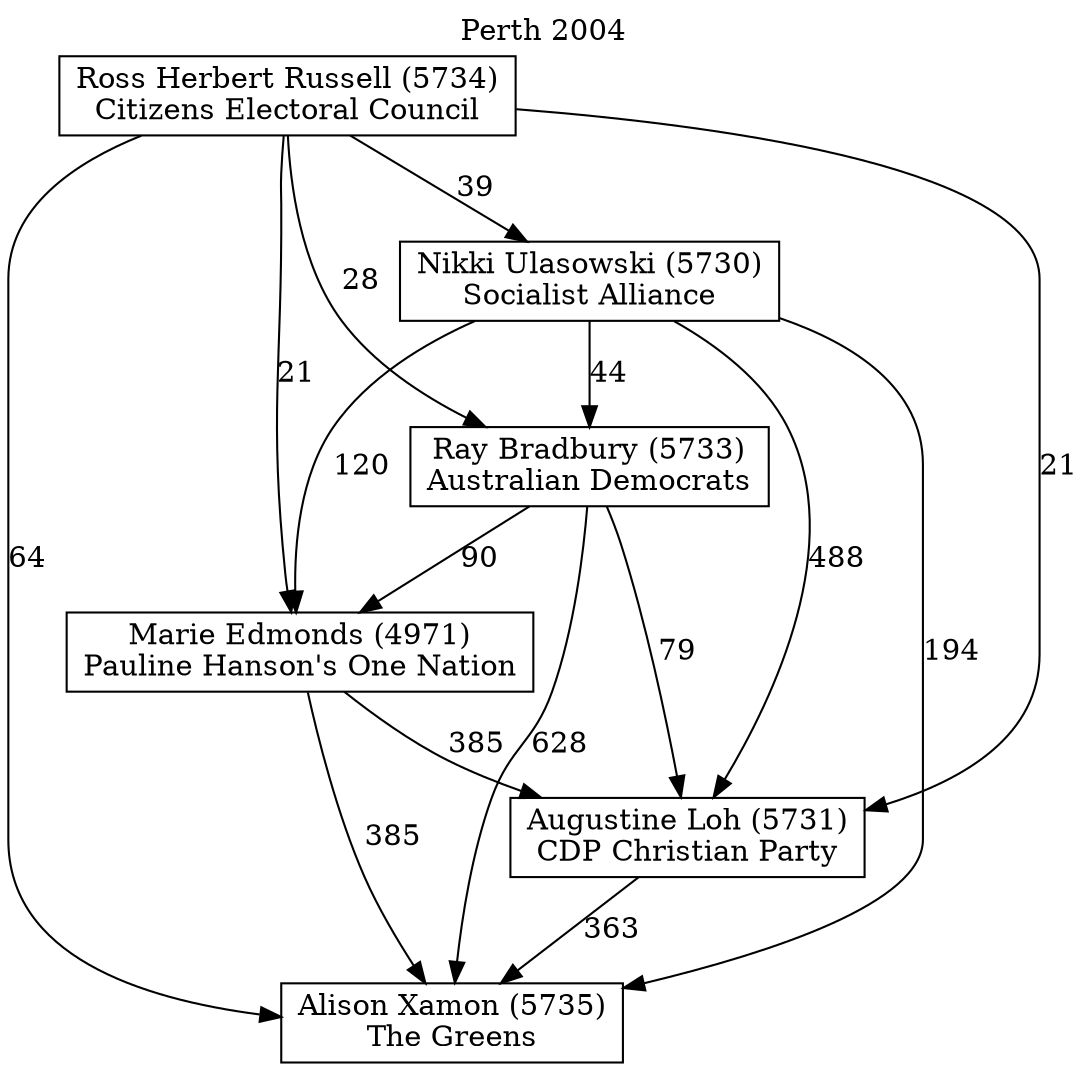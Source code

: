 // House preference flow
digraph "Alison Xamon (5735)_Perth_2004" {
	graph [label="Perth 2004" labelloc=t mclimit=10]
	node [shape=box]
	"Alison Xamon (5735)" [label="Alison Xamon (5735)
The Greens"]
	"Augustine Loh (5731)" [label="Augustine Loh (5731)
CDP Christian Party"]
	"Marie Edmonds (4971)" [label="Marie Edmonds (4971)
Pauline Hanson's One Nation"]
	"Ray Bradbury (5733)" [label="Ray Bradbury (5733)
Australian Democrats"]
	"Nikki Ulasowski (5730)" [label="Nikki Ulasowski (5730)
Socialist Alliance"]
	"Ross Herbert Russell (5734)" [label="Ross Herbert Russell (5734)
Citizens Electoral Council"]
	"Alison Xamon (5735)" [label="Alison Xamon (5735)
The Greens"]
	"Marie Edmonds (4971)" [label="Marie Edmonds (4971)
Pauline Hanson's One Nation"]
	"Ray Bradbury (5733)" [label="Ray Bradbury (5733)
Australian Democrats"]
	"Nikki Ulasowski (5730)" [label="Nikki Ulasowski (5730)
Socialist Alliance"]
	"Ross Herbert Russell (5734)" [label="Ross Herbert Russell (5734)
Citizens Electoral Council"]
	"Alison Xamon (5735)" [label="Alison Xamon (5735)
The Greens"]
	"Ray Bradbury (5733)" [label="Ray Bradbury (5733)
Australian Democrats"]
	"Nikki Ulasowski (5730)" [label="Nikki Ulasowski (5730)
Socialist Alliance"]
	"Ross Herbert Russell (5734)" [label="Ross Herbert Russell (5734)
Citizens Electoral Council"]
	"Alison Xamon (5735)" [label="Alison Xamon (5735)
The Greens"]
	"Nikki Ulasowski (5730)" [label="Nikki Ulasowski (5730)
Socialist Alliance"]
	"Ross Herbert Russell (5734)" [label="Ross Herbert Russell (5734)
Citizens Electoral Council"]
	"Alison Xamon (5735)" [label="Alison Xamon (5735)
The Greens"]
	"Ross Herbert Russell (5734)" [label="Ross Herbert Russell (5734)
Citizens Electoral Council"]
	"Ross Herbert Russell (5734)" [label="Ross Herbert Russell (5734)
Citizens Electoral Council"]
	"Nikki Ulasowski (5730)" [label="Nikki Ulasowski (5730)
Socialist Alliance"]
	"Ross Herbert Russell (5734)" [label="Ross Herbert Russell (5734)
Citizens Electoral Council"]
	"Ross Herbert Russell (5734)" [label="Ross Herbert Russell (5734)
Citizens Electoral Council"]
	"Ray Bradbury (5733)" [label="Ray Bradbury (5733)
Australian Democrats"]
	"Nikki Ulasowski (5730)" [label="Nikki Ulasowski (5730)
Socialist Alliance"]
	"Ross Herbert Russell (5734)" [label="Ross Herbert Russell (5734)
Citizens Electoral Council"]
	"Ray Bradbury (5733)" [label="Ray Bradbury (5733)
Australian Democrats"]
	"Ross Herbert Russell (5734)" [label="Ross Herbert Russell (5734)
Citizens Electoral Council"]
	"Ross Herbert Russell (5734)" [label="Ross Herbert Russell (5734)
Citizens Electoral Council"]
	"Nikki Ulasowski (5730)" [label="Nikki Ulasowski (5730)
Socialist Alliance"]
	"Ross Herbert Russell (5734)" [label="Ross Herbert Russell (5734)
Citizens Electoral Council"]
	"Ross Herbert Russell (5734)" [label="Ross Herbert Russell (5734)
Citizens Electoral Council"]
	"Marie Edmonds (4971)" [label="Marie Edmonds (4971)
Pauline Hanson's One Nation"]
	"Ray Bradbury (5733)" [label="Ray Bradbury (5733)
Australian Democrats"]
	"Nikki Ulasowski (5730)" [label="Nikki Ulasowski (5730)
Socialist Alliance"]
	"Ross Herbert Russell (5734)" [label="Ross Herbert Russell (5734)
Citizens Electoral Council"]
	"Marie Edmonds (4971)" [label="Marie Edmonds (4971)
Pauline Hanson's One Nation"]
	"Nikki Ulasowski (5730)" [label="Nikki Ulasowski (5730)
Socialist Alliance"]
	"Ross Herbert Russell (5734)" [label="Ross Herbert Russell (5734)
Citizens Electoral Council"]
	"Marie Edmonds (4971)" [label="Marie Edmonds (4971)
Pauline Hanson's One Nation"]
	"Ross Herbert Russell (5734)" [label="Ross Herbert Russell (5734)
Citizens Electoral Council"]
	"Ross Herbert Russell (5734)" [label="Ross Herbert Russell (5734)
Citizens Electoral Council"]
	"Nikki Ulasowski (5730)" [label="Nikki Ulasowski (5730)
Socialist Alliance"]
	"Ross Herbert Russell (5734)" [label="Ross Herbert Russell (5734)
Citizens Electoral Council"]
	"Ross Herbert Russell (5734)" [label="Ross Herbert Russell (5734)
Citizens Electoral Council"]
	"Ray Bradbury (5733)" [label="Ray Bradbury (5733)
Australian Democrats"]
	"Nikki Ulasowski (5730)" [label="Nikki Ulasowski (5730)
Socialist Alliance"]
	"Ross Herbert Russell (5734)" [label="Ross Herbert Russell (5734)
Citizens Electoral Council"]
	"Ray Bradbury (5733)" [label="Ray Bradbury (5733)
Australian Democrats"]
	"Ross Herbert Russell (5734)" [label="Ross Herbert Russell (5734)
Citizens Electoral Council"]
	"Ross Herbert Russell (5734)" [label="Ross Herbert Russell (5734)
Citizens Electoral Council"]
	"Nikki Ulasowski (5730)" [label="Nikki Ulasowski (5730)
Socialist Alliance"]
	"Ross Herbert Russell (5734)" [label="Ross Herbert Russell (5734)
Citizens Electoral Council"]
	"Ross Herbert Russell (5734)" [label="Ross Herbert Russell (5734)
Citizens Electoral Council"]
	"Augustine Loh (5731)" [label="Augustine Loh (5731)
CDP Christian Party"]
	"Marie Edmonds (4971)" [label="Marie Edmonds (4971)
Pauline Hanson's One Nation"]
	"Ray Bradbury (5733)" [label="Ray Bradbury (5733)
Australian Democrats"]
	"Nikki Ulasowski (5730)" [label="Nikki Ulasowski (5730)
Socialist Alliance"]
	"Ross Herbert Russell (5734)" [label="Ross Herbert Russell (5734)
Citizens Electoral Council"]
	"Augustine Loh (5731)" [label="Augustine Loh (5731)
CDP Christian Party"]
	"Ray Bradbury (5733)" [label="Ray Bradbury (5733)
Australian Democrats"]
	"Nikki Ulasowski (5730)" [label="Nikki Ulasowski (5730)
Socialist Alliance"]
	"Ross Herbert Russell (5734)" [label="Ross Herbert Russell (5734)
Citizens Electoral Council"]
	"Augustine Loh (5731)" [label="Augustine Loh (5731)
CDP Christian Party"]
	"Nikki Ulasowski (5730)" [label="Nikki Ulasowski (5730)
Socialist Alliance"]
	"Ross Herbert Russell (5734)" [label="Ross Herbert Russell (5734)
Citizens Electoral Council"]
	"Augustine Loh (5731)" [label="Augustine Loh (5731)
CDP Christian Party"]
	"Ross Herbert Russell (5734)" [label="Ross Herbert Russell (5734)
Citizens Electoral Council"]
	"Ross Herbert Russell (5734)" [label="Ross Herbert Russell (5734)
Citizens Electoral Council"]
	"Nikki Ulasowski (5730)" [label="Nikki Ulasowski (5730)
Socialist Alliance"]
	"Ross Herbert Russell (5734)" [label="Ross Herbert Russell (5734)
Citizens Electoral Council"]
	"Ross Herbert Russell (5734)" [label="Ross Herbert Russell (5734)
Citizens Electoral Council"]
	"Ray Bradbury (5733)" [label="Ray Bradbury (5733)
Australian Democrats"]
	"Nikki Ulasowski (5730)" [label="Nikki Ulasowski (5730)
Socialist Alliance"]
	"Ross Herbert Russell (5734)" [label="Ross Herbert Russell (5734)
Citizens Electoral Council"]
	"Ray Bradbury (5733)" [label="Ray Bradbury (5733)
Australian Democrats"]
	"Ross Herbert Russell (5734)" [label="Ross Herbert Russell (5734)
Citizens Electoral Council"]
	"Ross Herbert Russell (5734)" [label="Ross Herbert Russell (5734)
Citizens Electoral Council"]
	"Nikki Ulasowski (5730)" [label="Nikki Ulasowski (5730)
Socialist Alliance"]
	"Ross Herbert Russell (5734)" [label="Ross Herbert Russell (5734)
Citizens Electoral Council"]
	"Ross Herbert Russell (5734)" [label="Ross Herbert Russell (5734)
Citizens Electoral Council"]
	"Marie Edmonds (4971)" [label="Marie Edmonds (4971)
Pauline Hanson's One Nation"]
	"Ray Bradbury (5733)" [label="Ray Bradbury (5733)
Australian Democrats"]
	"Nikki Ulasowski (5730)" [label="Nikki Ulasowski (5730)
Socialist Alliance"]
	"Ross Herbert Russell (5734)" [label="Ross Herbert Russell (5734)
Citizens Electoral Council"]
	"Marie Edmonds (4971)" [label="Marie Edmonds (4971)
Pauline Hanson's One Nation"]
	"Nikki Ulasowski (5730)" [label="Nikki Ulasowski (5730)
Socialist Alliance"]
	"Ross Herbert Russell (5734)" [label="Ross Herbert Russell (5734)
Citizens Electoral Council"]
	"Marie Edmonds (4971)" [label="Marie Edmonds (4971)
Pauline Hanson's One Nation"]
	"Ross Herbert Russell (5734)" [label="Ross Herbert Russell (5734)
Citizens Electoral Council"]
	"Ross Herbert Russell (5734)" [label="Ross Herbert Russell (5734)
Citizens Electoral Council"]
	"Nikki Ulasowski (5730)" [label="Nikki Ulasowski (5730)
Socialist Alliance"]
	"Ross Herbert Russell (5734)" [label="Ross Herbert Russell (5734)
Citizens Electoral Council"]
	"Ross Herbert Russell (5734)" [label="Ross Herbert Russell (5734)
Citizens Electoral Council"]
	"Ray Bradbury (5733)" [label="Ray Bradbury (5733)
Australian Democrats"]
	"Nikki Ulasowski (5730)" [label="Nikki Ulasowski (5730)
Socialist Alliance"]
	"Ross Herbert Russell (5734)" [label="Ross Herbert Russell (5734)
Citizens Electoral Council"]
	"Ray Bradbury (5733)" [label="Ray Bradbury (5733)
Australian Democrats"]
	"Ross Herbert Russell (5734)" [label="Ross Herbert Russell (5734)
Citizens Electoral Council"]
	"Ross Herbert Russell (5734)" [label="Ross Herbert Russell (5734)
Citizens Electoral Council"]
	"Nikki Ulasowski (5730)" [label="Nikki Ulasowski (5730)
Socialist Alliance"]
	"Ross Herbert Russell (5734)" [label="Ross Herbert Russell (5734)
Citizens Electoral Council"]
	"Ross Herbert Russell (5734)" [label="Ross Herbert Russell (5734)
Citizens Electoral Council"]
	"Augustine Loh (5731)" -> "Alison Xamon (5735)" [label=363]
	"Marie Edmonds (4971)" -> "Augustine Loh (5731)" [label=385]
	"Ray Bradbury (5733)" -> "Marie Edmonds (4971)" [label=90]
	"Nikki Ulasowski (5730)" -> "Ray Bradbury (5733)" [label=44]
	"Ross Herbert Russell (5734)" -> "Nikki Ulasowski (5730)" [label=39]
	"Marie Edmonds (4971)" -> "Alison Xamon (5735)" [label=385]
	"Ray Bradbury (5733)" -> "Alison Xamon (5735)" [label=628]
	"Nikki Ulasowski (5730)" -> "Alison Xamon (5735)" [label=194]
	"Ross Herbert Russell (5734)" -> "Alison Xamon (5735)" [label=64]
	"Ross Herbert Russell (5734)" -> "Ray Bradbury (5733)" [label=28]
	"Nikki Ulasowski (5730)" -> "Marie Edmonds (4971)" [label=120]
	"Ross Herbert Russell (5734)" -> "Marie Edmonds (4971)" [label=21]
	"Ray Bradbury (5733)" -> "Augustine Loh (5731)" [label=79]
	"Nikki Ulasowski (5730)" -> "Augustine Loh (5731)" [label=488]
	"Ross Herbert Russell (5734)" -> "Augustine Loh (5731)" [label=21]
}
